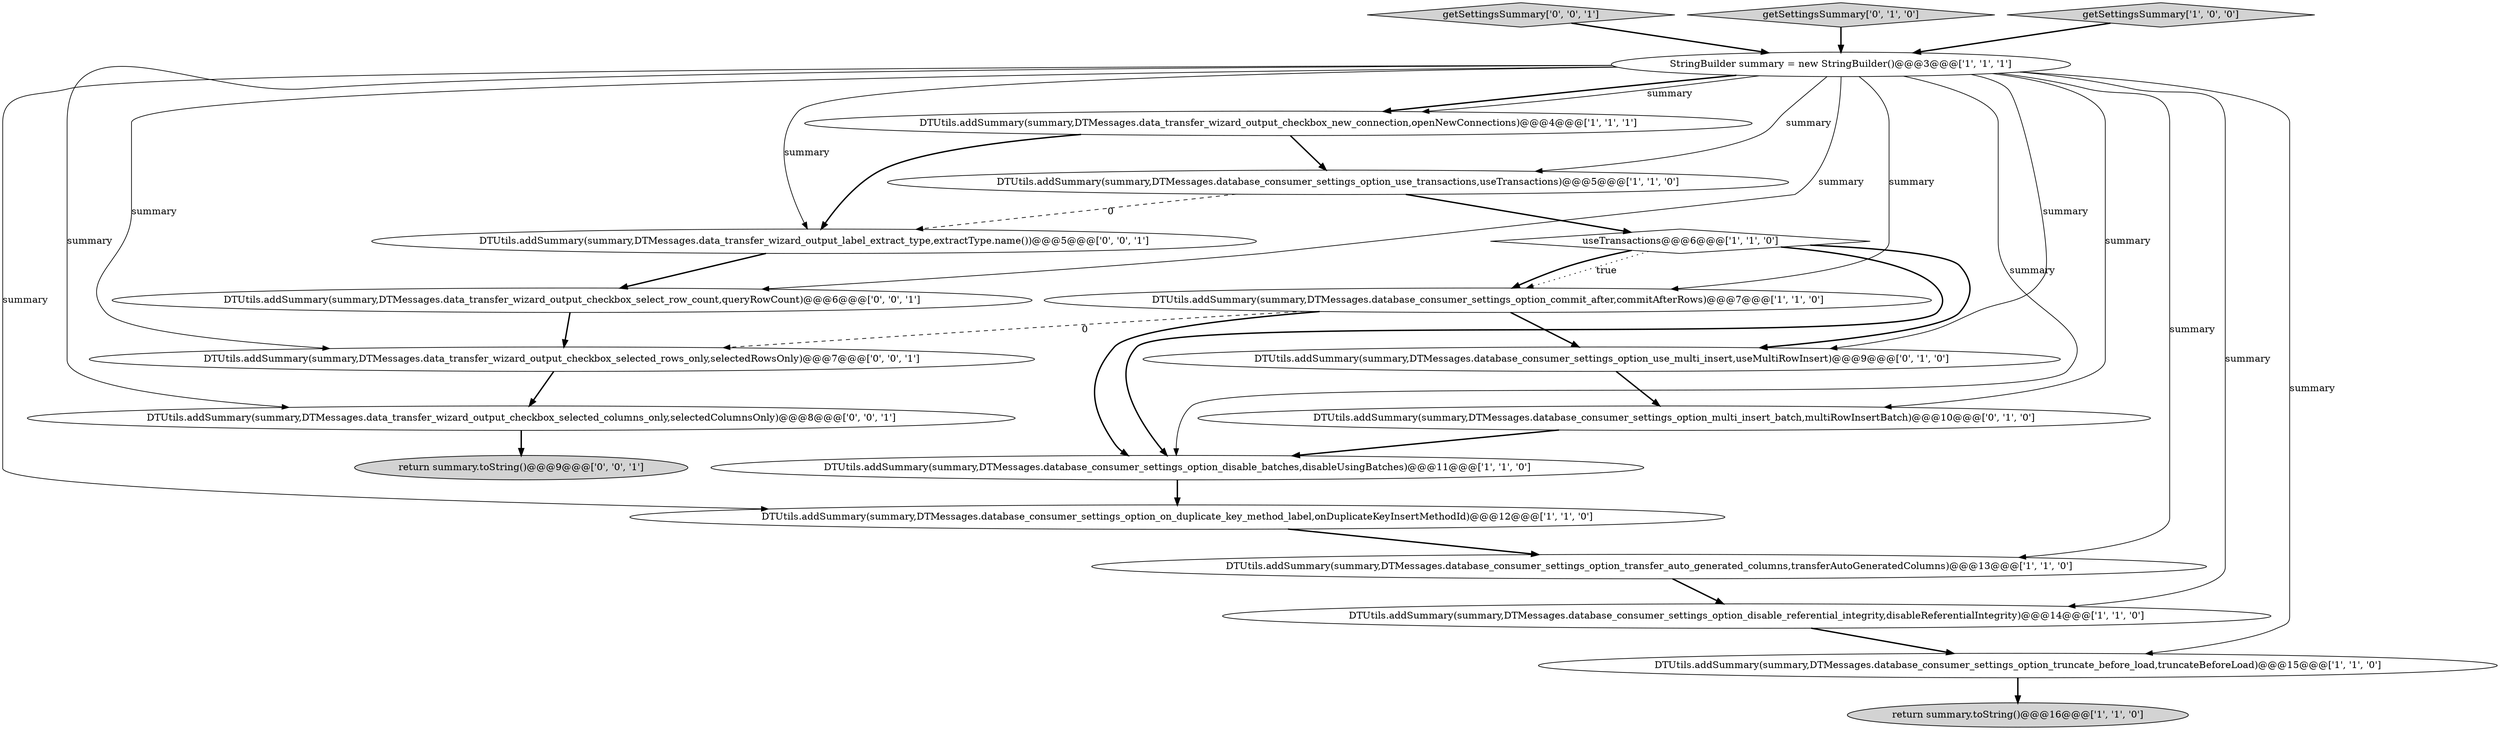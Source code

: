 digraph {
18 [style = filled, label = "DTUtils.addSummary(summary,DTMessages.data_transfer_wizard_output_checkbox_selected_rows_only,selectedRowsOnly)@@@7@@@['0', '0', '1']", fillcolor = white, shape = ellipse image = "AAA0AAABBB3BBB"];
8 [style = filled, label = "DTUtils.addSummary(summary,DTMessages.data_transfer_wizard_output_checkbox_new_connection,openNewConnections)@@@4@@@['1', '1', '1']", fillcolor = white, shape = ellipse image = "AAA0AAABBB1BBB"];
0 [style = filled, label = "DTUtils.addSummary(summary,DTMessages.database_consumer_settings_option_use_transactions,useTransactions)@@@5@@@['1', '1', '0']", fillcolor = white, shape = ellipse image = "AAA0AAABBB1BBB"];
2 [style = filled, label = "DTUtils.addSummary(summary,DTMessages.database_consumer_settings_option_disable_batches,disableUsingBatches)@@@11@@@['1', '1', '0']", fillcolor = white, shape = ellipse image = "AAA0AAABBB1BBB"];
17 [style = filled, label = "DTUtils.addSummary(summary,DTMessages.data_transfer_wizard_output_checkbox_selected_columns_only,selectedColumnsOnly)@@@8@@@['0', '0', '1']", fillcolor = white, shape = ellipse image = "AAA0AAABBB3BBB"];
19 [style = filled, label = "DTUtils.addSummary(summary,DTMessages.data_transfer_wizard_output_checkbox_select_row_count,queryRowCount)@@@6@@@['0', '0', '1']", fillcolor = white, shape = ellipse image = "AAA0AAABBB3BBB"];
4 [style = filled, label = "DTUtils.addSummary(summary,DTMessages.database_consumer_settings_option_disable_referential_integrity,disableReferentialIntegrity)@@@14@@@['1', '1', '0']", fillcolor = white, shape = ellipse image = "AAA0AAABBB1BBB"];
12 [style = filled, label = "DTUtils.addSummary(summary,DTMessages.database_consumer_settings_option_multi_insert_batch,multiRowInsertBatch)@@@10@@@['0', '1', '0']", fillcolor = white, shape = ellipse image = "AAA1AAABBB2BBB"];
15 [style = filled, label = "return summary.toString()@@@9@@@['0', '0', '1']", fillcolor = lightgray, shape = ellipse image = "AAA0AAABBB3BBB"];
20 [style = filled, label = "getSettingsSummary['0', '0', '1']", fillcolor = lightgray, shape = diamond image = "AAA0AAABBB3BBB"];
14 [style = filled, label = "getSettingsSummary['0', '1', '0']", fillcolor = lightgray, shape = diamond image = "AAA0AAABBB2BBB"];
6 [style = filled, label = "DTUtils.addSummary(summary,DTMessages.database_consumer_settings_option_transfer_auto_generated_columns,transferAutoGeneratedColumns)@@@13@@@['1', '1', '0']", fillcolor = white, shape = ellipse image = "AAA0AAABBB1BBB"];
9 [style = filled, label = "useTransactions@@@6@@@['1', '1', '0']", fillcolor = white, shape = diamond image = "AAA0AAABBB1BBB"];
11 [style = filled, label = "getSettingsSummary['1', '0', '0']", fillcolor = lightgray, shape = diamond image = "AAA0AAABBB1BBB"];
10 [style = filled, label = "DTUtils.addSummary(summary,DTMessages.database_consumer_settings_option_commit_after,commitAfterRows)@@@7@@@['1', '1', '0']", fillcolor = white, shape = ellipse image = "AAA0AAABBB1BBB"];
13 [style = filled, label = "DTUtils.addSummary(summary,DTMessages.database_consumer_settings_option_use_multi_insert,useMultiRowInsert)@@@9@@@['0', '1', '0']", fillcolor = white, shape = ellipse image = "AAA1AAABBB2BBB"];
7 [style = filled, label = "StringBuilder summary = new StringBuilder()@@@3@@@['1', '1', '1']", fillcolor = white, shape = ellipse image = "AAA0AAABBB1BBB"];
5 [style = filled, label = "DTUtils.addSummary(summary,DTMessages.database_consumer_settings_option_on_duplicate_key_method_label,onDuplicateKeyInsertMethodId)@@@12@@@['1', '1', '0']", fillcolor = white, shape = ellipse image = "AAA0AAABBB1BBB"];
16 [style = filled, label = "DTUtils.addSummary(summary,DTMessages.data_transfer_wizard_output_label_extract_type,extractType.name())@@@5@@@['0', '0', '1']", fillcolor = white, shape = ellipse image = "AAA0AAABBB3BBB"];
1 [style = filled, label = "DTUtils.addSummary(summary,DTMessages.database_consumer_settings_option_truncate_before_load,truncateBeforeLoad)@@@15@@@['1', '1', '0']", fillcolor = white, shape = ellipse image = "AAA0AAABBB1BBB"];
3 [style = filled, label = "return summary.toString()@@@16@@@['1', '1', '0']", fillcolor = lightgray, shape = ellipse image = "AAA0AAABBB1BBB"];
8->16 [style = bold, label=""];
7->16 [style = solid, label="summary"];
14->7 [style = bold, label=""];
7->8 [style = bold, label=""];
7->2 [style = solid, label="summary"];
10->2 [style = bold, label=""];
6->4 [style = bold, label=""];
20->7 [style = bold, label=""];
10->18 [style = dashed, label="0"];
7->6 [style = solid, label="summary"];
7->12 [style = solid, label="summary"];
8->0 [style = bold, label=""];
2->5 [style = bold, label=""];
7->18 [style = solid, label="summary"];
7->13 [style = solid, label="summary"];
12->2 [style = bold, label=""];
16->19 [style = bold, label=""];
0->9 [style = bold, label=""];
9->2 [style = bold, label=""];
9->13 [style = bold, label=""];
4->1 [style = bold, label=""];
9->10 [style = dotted, label="true"];
11->7 [style = bold, label=""];
7->10 [style = solid, label="summary"];
0->16 [style = dashed, label="0"];
13->12 [style = bold, label=""];
7->0 [style = solid, label="summary"];
1->3 [style = bold, label=""];
10->13 [style = bold, label=""];
17->15 [style = bold, label=""];
7->17 [style = solid, label="summary"];
7->5 [style = solid, label="summary"];
7->8 [style = solid, label="summary"];
18->17 [style = bold, label=""];
7->4 [style = solid, label="summary"];
19->18 [style = bold, label=""];
7->1 [style = solid, label="summary"];
5->6 [style = bold, label=""];
7->19 [style = solid, label="summary"];
9->10 [style = bold, label=""];
}
